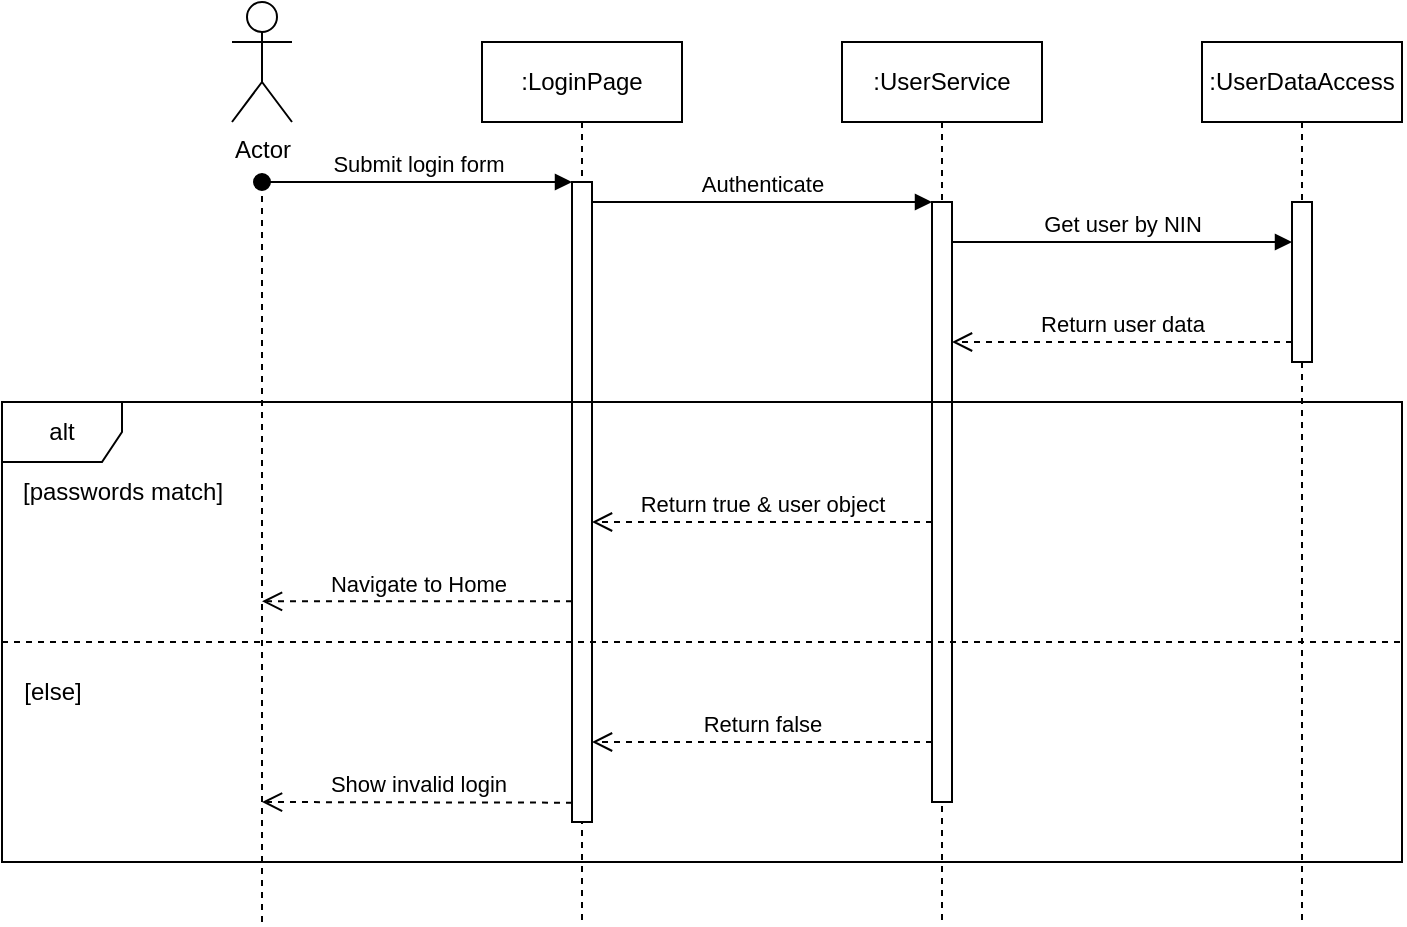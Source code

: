 <mxfile version="20.8.20" type="device"><diagram name="Page-1" id="2YBvvXClWsGukQMizWep"><mxGraphModel dx="2045" dy="624" grid="1" gridSize="10" guides="1" tooltips="1" connect="1" arrows="1" fold="1" page="1" pageScale="1" pageWidth="850" pageHeight="1100" math="0" shadow="0"><root><mxCell id="0"/><mxCell id="1" parent="0"/><mxCell id="aM9ryv3xv72pqoxQDRHE-1" value=":LoginPage" style="shape=umlLifeline;perimeter=lifelinePerimeter;whiteSpace=wrap;html=1;container=0;dropTarget=0;collapsible=0;recursiveResize=0;outlineConnect=0;portConstraint=eastwest;newEdgeStyle={&quot;edgeStyle&quot;:&quot;elbowEdgeStyle&quot;,&quot;elbow&quot;:&quot;vertical&quot;,&quot;curved&quot;:0,&quot;rounded&quot;:0};" parent="1" vertex="1"><mxGeometry x="40" y="40" width="100" height="440" as="geometry"/></mxCell><mxCell id="aM9ryv3xv72pqoxQDRHE-2" value="" style="html=1;points=[];perimeter=orthogonalPerimeter;outlineConnect=0;targetShapes=umlLifeline;portConstraint=eastwest;newEdgeStyle={&quot;edgeStyle&quot;:&quot;elbowEdgeStyle&quot;,&quot;elbow&quot;:&quot;vertical&quot;,&quot;curved&quot;:0,&quot;rounded&quot;:0};" parent="aM9ryv3xv72pqoxQDRHE-1" vertex="1"><mxGeometry x="45" y="70" width="10" height="320" as="geometry"/></mxCell><mxCell id="aM9ryv3xv72pqoxQDRHE-3" value="Submit login form" style="html=1;verticalAlign=bottom;startArrow=oval;endArrow=block;startSize=8;edgeStyle=elbowEdgeStyle;elbow=vertical;curved=0;rounded=0;" parent="aM9ryv3xv72pqoxQDRHE-1" target="aM9ryv3xv72pqoxQDRHE-2" edge="1"><mxGeometry relative="1" as="geometry"><mxPoint x="-110" y="70" as="sourcePoint"/></mxGeometry></mxCell><mxCell id="aM9ryv3xv72pqoxQDRHE-5" value=":UserService" style="shape=umlLifeline;perimeter=lifelinePerimeter;whiteSpace=wrap;html=1;container=0;dropTarget=0;collapsible=0;recursiveResize=0;outlineConnect=0;portConstraint=eastwest;newEdgeStyle={&quot;edgeStyle&quot;:&quot;elbowEdgeStyle&quot;,&quot;elbow&quot;:&quot;vertical&quot;,&quot;curved&quot;:0,&quot;rounded&quot;:0};" parent="1" vertex="1"><mxGeometry x="220" y="40" width="100" height="440" as="geometry"/></mxCell><mxCell id="aM9ryv3xv72pqoxQDRHE-6" value="" style="html=1;points=[];perimeter=orthogonalPerimeter;outlineConnect=0;targetShapes=umlLifeline;portConstraint=eastwest;newEdgeStyle={&quot;edgeStyle&quot;:&quot;elbowEdgeStyle&quot;,&quot;elbow&quot;:&quot;vertical&quot;,&quot;curved&quot;:0,&quot;rounded&quot;:0};" parent="aM9ryv3xv72pqoxQDRHE-5" vertex="1"><mxGeometry x="45" y="80" width="10" height="300" as="geometry"/></mxCell><mxCell id="aM9ryv3xv72pqoxQDRHE-7" value="Authenticate" style="html=1;verticalAlign=bottom;endArrow=block;edgeStyle=elbowEdgeStyle;elbow=vertical;curved=0;rounded=0;" parent="1" source="aM9ryv3xv72pqoxQDRHE-2" target="aM9ryv3xv72pqoxQDRHE-6" edge="1"><mxGeometry relative="1" as="geometry"><mxPoint x="195" y="130" as="sourcePoint"/><Array as="points"><mxPoint x="180" y="120"/></Array><mxPoint as="offset"/></mxGeometry></mxCell><mxCell id="aM9ryv3xv72pqoxQDRHE-8" value="Return true &amp;amp; user object" style="html=1;verticalAlign=bottom;endArrow=open;dashed=1;endSize=8;edgeStyle=elbowEdgeStyle;elbow=vertical;curved=0;rounded=0;" parent="1" source="aM9ryv3xv72pqoxQDRHE-6" target="aM9ryv3xv72pqoxQDRHE-2" edge="1"><mxGeometry relative="1" as="geometry"><mxPoint x="195" y="205" as="targetPoint"/><Array as="points"><mxPoint x="220" y="280"/><mxPoint x="190" y="280"/></Array></mxGeometry></mxCell><mxCell id="sbqBENkGtk53nHszrWeo-1" value=":UserDataAccess" style="shape=umlLifeline;perimeter=lifelinePerimeter;whiteSpace=wrap;html=1;container=0;dropTarget=0;collapsible=0;recursiveResize=0;outlineConnect=0;portConstraint=eastwest;newEdgeStyle={&quot;edgeStyle&quot;:&quot;elbowEdgeStyle&quot;,&quot;elbow&quot;:&quot;vertical&quot;,&quot;curved&quot;:0,&quot;rounded&quot;:0};" vertex="1" parent="1"><mxGeometry x="400" y="40" width="100" height="440" as="geometry"/></mxCell><mxCell id="sbqBENkGtk53nHszrWeo-2" value="" style="html=1;points=[];perimeter=orthogonalPerimeter;outlineConnect=0;targetShapes=umlLifeline;portConstraint=eastwest;newEdgeStyle={&quot;edgeStyle&quot;:&quot;elbowEdgeStyle&quot;,&quot;elbow&quot;:&quot;vertical&quot;,&quot;curved&quot;:0,&quot;rounded&quot;:0};" vertex="1" parent="sbqBENkGtk53nHszrWeo-1"><mxGeometry x="45" y="80" width="10" height="80" as="geometry"/></mxCell><mxCell id="sbqBENkGtk53nHszrWeo-5" value="Get user by NIN" style="html=1;verticalAlign=bottom;endArrow=block;edgeStyle=elbowEdgeStyle;elbow=vertical;curved=0;rounded=0;" edge="1" parent="1" source="aM9ryv3xv72pqoxQDRHE-6" target="sbqBENkGtk53nHszrWeo-2"><mxGeometry relative="1" as="geometry"><mxPoint x="380" y="150" as="sourcePoint"/><Array as="points"><mxPoint x="340" y="140"/><mxPoint x="465" y="150"/></Array><mxPoint x="550" y="150" as="targetPoint"/><mxPoint as="offset"/></mxGeometry></mxCell><mxCell id="sbqBENkGtk53nHszrWeo-6" value="Return user data" style="html=1;verticalAlign=bottom;endArrow=open;dashed=1;endSize=8;edgeStyle=elbowEdgeStyle;elbow=vertical;curved=0;rounded=0;" edge="1" parent="1" source="sbqBENkGtk53nHszrWeo-2" target="aM9ryv3xv72pqoxQDRHE-6"><mxGeometry relative="1" as="geometry"><mxPoint x="270" y="200" as="targetPoint"/><Array as="points"><mxPoint x="410" y="190"/><mxPoint x="400" y="180"/><mxPoint x="315" y="200"/></Array><mxPoint x="390" y="200" as="sourcePoint"/></mxGeometry></mxCell><mxCell id="sbqBENkGtk53nHszrWeo-10" value="Return false" style="html=1;verticalAlign=bottom;endArrow=open;dashed=1;endSize=8;edgeStyle=elbowEdgeStyle;elbow=vertical;curved=0;rounded=0;" edge="1" parent="1" source="aM9ryv3xv72pqoxQDRHE-6" target="aM9ryv3xv72pqoxQDRHE-2"><mxGeometry relative="1" as="geometry"><mxPoint x="50" y="364.66" as="targetPoint"/><Array as="points"><mxPoint x="240" y="390"/><mxPoint x="145" y="364.66"/></Array><mxPoint x="220" y="364.66" as="sourcePoint"/></mxGeometry></mxCell><mxCell id="sbqBENkGtk53nHszrWeo-16" value="Navigate to Home" style="html=1;verticalAlign=bottom;endArrow=open;dashed=1;endSize=8;edgeStyle=elbowEdgeStyle;elbow=vertical;curved=0;rounded=0;" edge="1" parent="1" source="aM9ryv3xv72pqoxQDRHE-2"><mxGeometry relative="1" as="geometry"><mxPoint x="-70" y="319.66" as="targetPoint"/><Array as="points"><mxPoint x="55" y="319.66"/><mxPoint x="25" y="319.66"/></Array><mxPoint x="100" y="319.66" as="sourcePoint"/></mxGeometry></mxCell><mxCell id="sbqBENkGtk53nHszrWeo-17" value="Show invalid login" style="html=1;verticalAlign=bottom;endArrow=open;dashed=1;endSize=8;edgeStyle=elbowEdgeStyle;elbow=vertical;curved=0;rounded=0;" edge="1" parent="1"><mxGeometry relative="1" as="geometry"><mxPoint x="-70" y="420" as="targetPoint"/><Array as="points"><mxPoint x="55" y="420"/><mxPoint x="25" y="420"/></Array><mxPoint x="85" y="420.34" as="sourcePoint"/></mxGeometry></mxCell><mxCell id="sbqBENkGtk53nHszrWeo-18" value="" style="group" vertex="1" connectable="0" parent="1"><mxGeometry x="-200" y="220" width="700" height="230" as="geometry"/></mxCell><mxCell id="sbqBENkGtk53nHszrWeo-4" value="alt" style="shape=umlFrame;whiteSpace=wrap;html=1;pointerEvents=0;" vertex="1" parent="sbqBENkGtk53nHszrWeo-18"><mxGeometry width="700.0" height="230" as="geometry"/></mxCell><mxCell id="sbqBENkGtk53nHszrWeo-7" value="[passwords match]" style="text;html=1;align=center;verticalAlign=middle;resizable=0;points=[];autosize=1;strokeColor=none;fillColor=none;" vertex="1" parent="sbqBENkGtk53nHszrWeo-18"><mxGeometry y="30" width="120" height="30" as="geometry"/></mxCell><mxCell id="sbqBENkGtk53nHszrWeo-8" value="[else]" style="text;html=1;align=center;verticalAlign=middle;resizable=0;points=[];autosize=1;strokeColor=none;fillColor=none;" vertex="1" parent="sbqBENkGtk53nHszrWeo-18"><mxGeometry y="130" width="50" height="30" as="geometry"/></mxCell><mxCell id="sbqBENkGtk53nHszrWeo-9" value="" style="edgeStyle=none;orthogonalLoop=1;jettySize=auto;html=1;rounded=0;endArrow=none;endFill=0;dashed=1;" edge="1" parent="sbqBENkGtk53nHszrWeo-18"><mxGeometry width="100" relative="1" as="geometry"><mxPoint y="120" as="sourcePoint"/><mxPoint x="700.0" y="120" as="targetPoint"/><Array as="points"/></mxGeometry></mxCell><mxCell id="sbqBENkGtk53nHszrWeo-21" value="" style="group" vertex="1" connectable="0" parent="1"><mxGeometry x="-85" y="20" width="30" height="460" as="geometry"/></mxCell><mxCell id="sbqBENkGtk53nHszrWeo-11" value="Actor" style="shape=umlActor;verticalLabelPosition=bottom;verticalAlign=top;html=1;" vertex="1" parent="sbqBENkGtk53nHszrWeo-21"><mxGeometry width="30" height="60" as="geometry"/></mxCell><mxCell id="sbqBENkGtk53nHszrWeo-15" value="" style="endArrow=none;dashed=1;html=1;rounded=0;" edge="1" parent="sbqBENkGtk53nHszrWeo-21"><mxGeometry width="50" height="50" relative="1" as="geometry"><mxPoint x="15" y="460" as="sourcePoint"/><mxPoint x="15" y="90" as="targetPoint"/></mxGeometry></mxCell></root></mxGraphModel></diagram></mxfile>